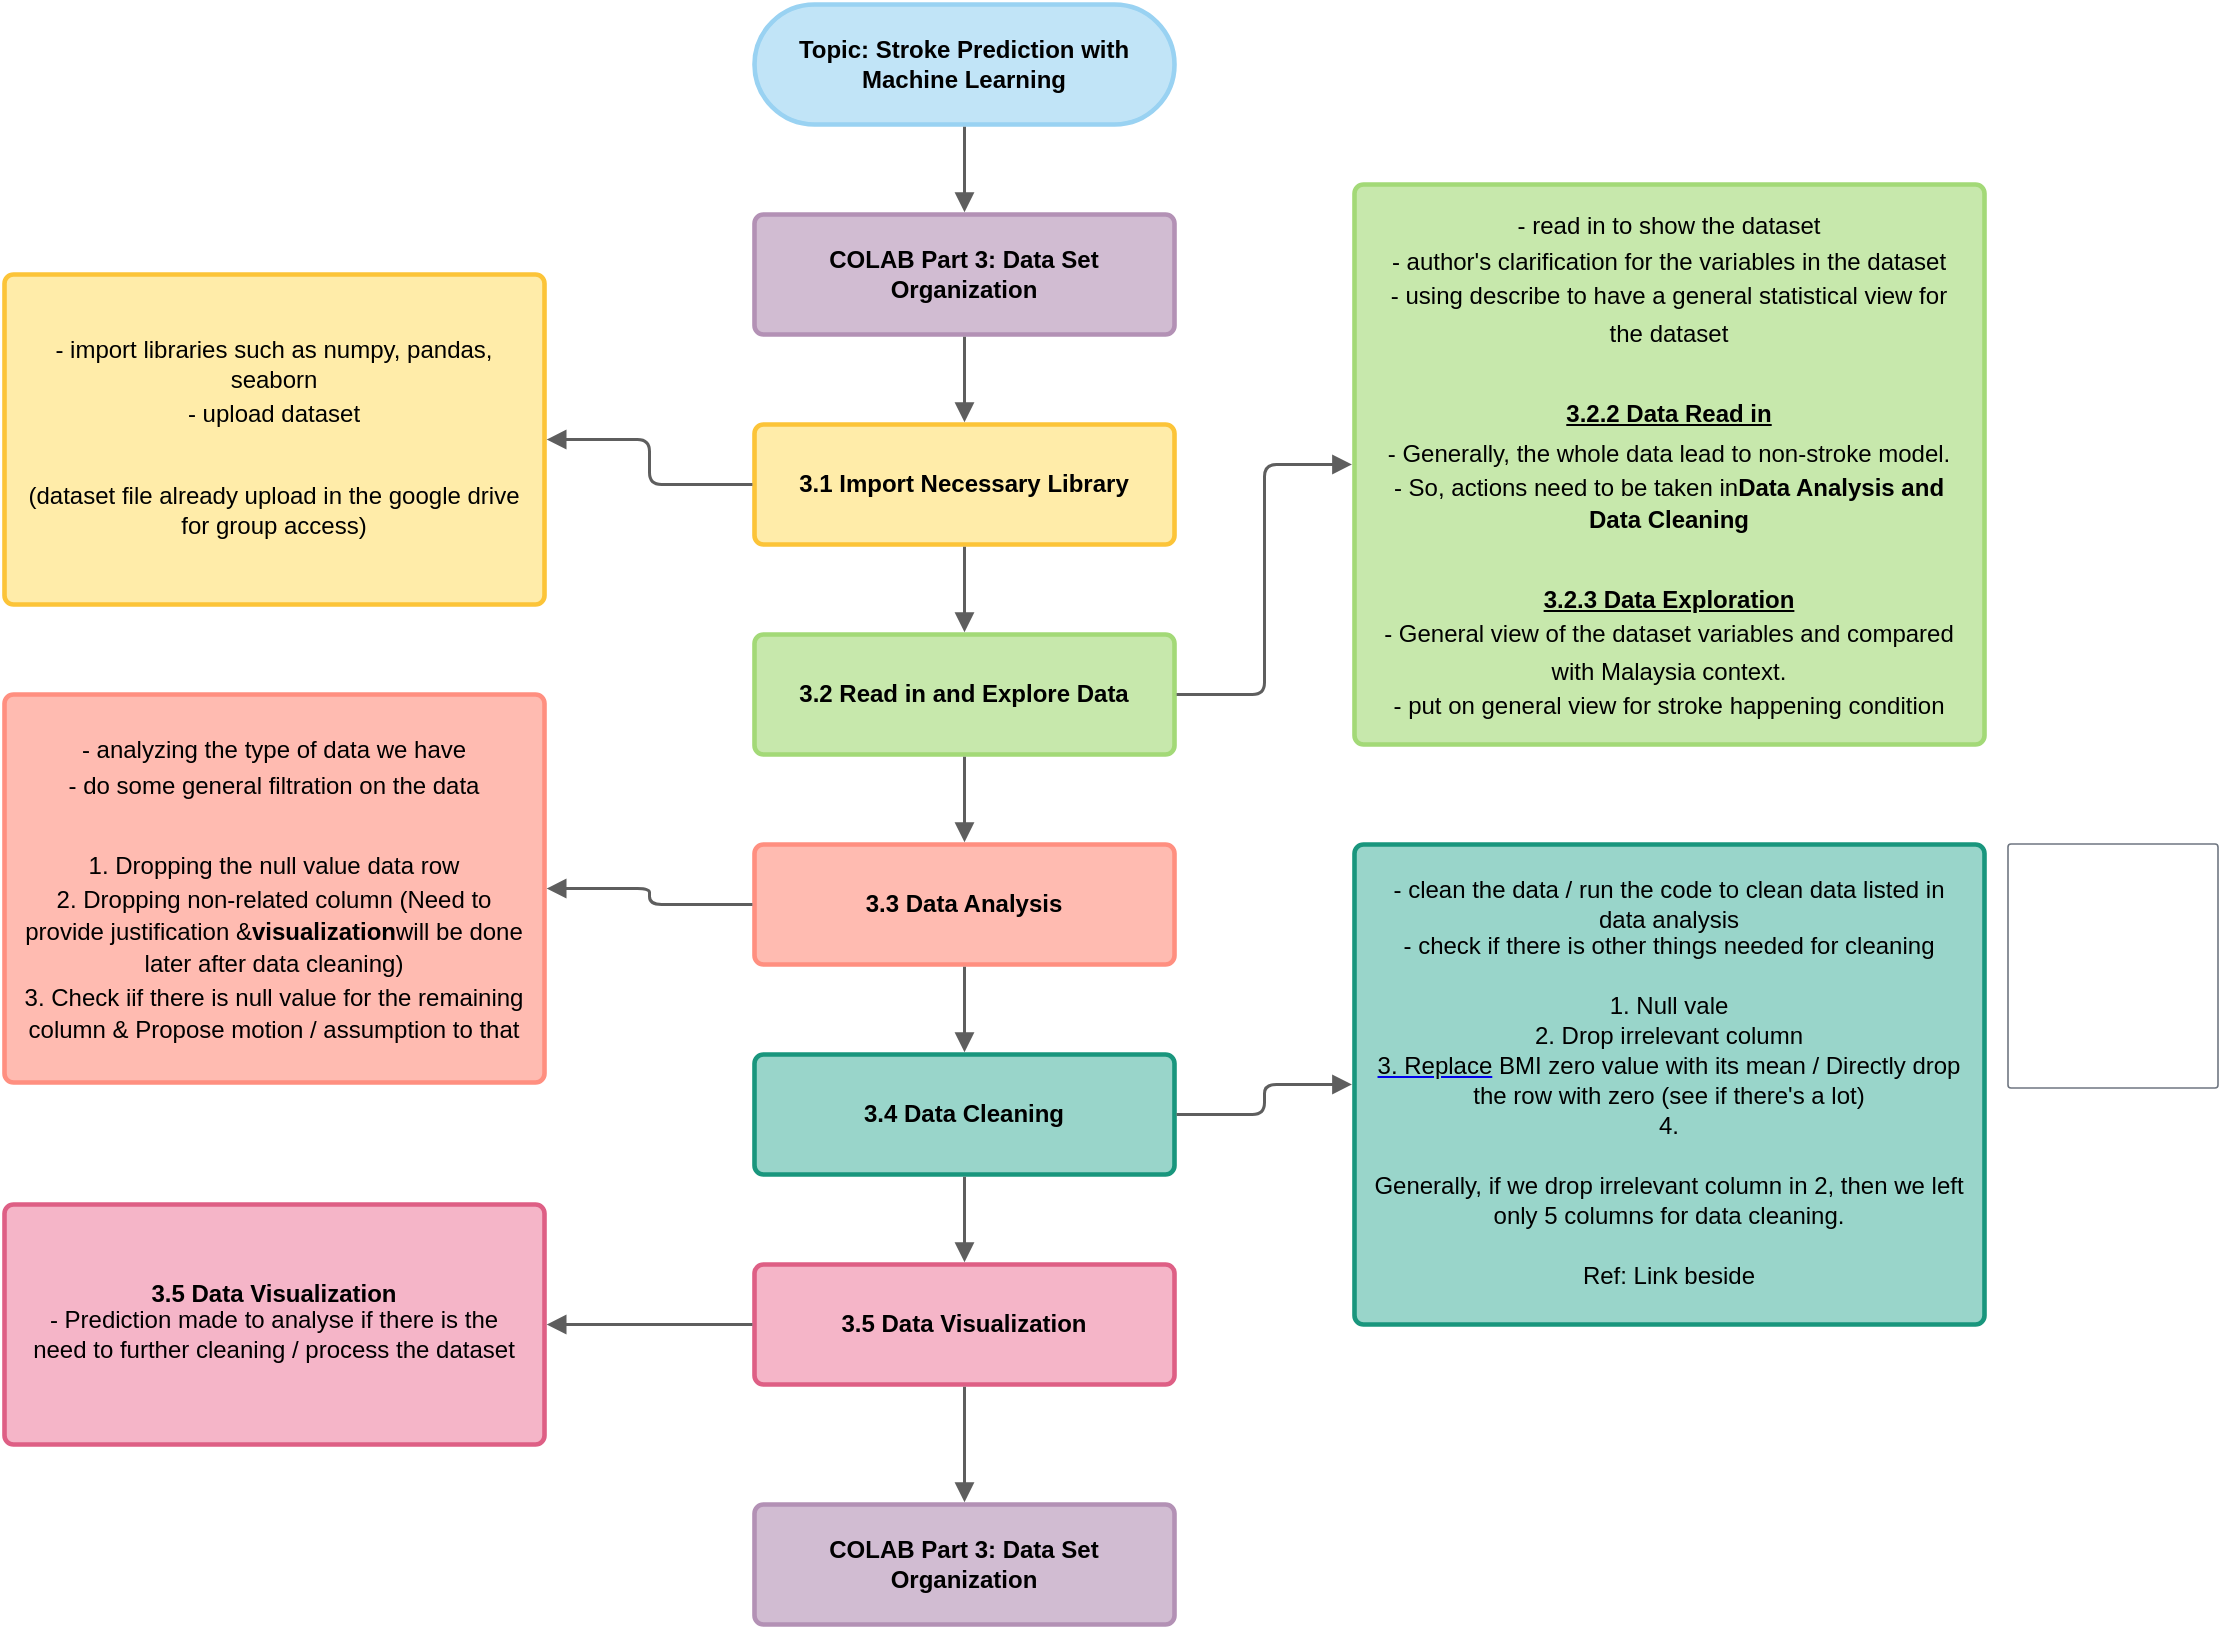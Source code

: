 <mxfile version="16.4.0" type="github">
  <diagram id="ooaYrUF1-5S8n0HTppZp" name="Page-1">
    <mxGraphModel dx="1673" dy="865" grid="1" gridSize="10" guides="1" tooltips="1" connect="1" arrows="1" fold="1" page="1" pageScale="1" pageWidth="850" pageHeight="1100" math="0" shadow="0">
      <root>
        <mxCell id="0" />
        <mxCell id="1" parent="0" />
        <UserObject label="Topic: Stroke Prediction with Machine Learning" lucidchartObjectId="8cnJhSX4lBXa" id="iClK4mFfYUVezQ7BmAFP-1">
          <mxCell style="html=1;overflow=block;blockSpacing=1;whiteSpace=wrap;rounded=1;arcSize=50;fontSize=12;fontColor=default;fontStyle=1;spacing=3.8;verticalAlign=middle;strokeColor=#99d2f2;strokeOpacity=100;fillOpacity=100;fillColor=#c1e4f7;strokeWidth=2.3;" vertex="1" parent="1">
            <mxGeometry x="455" y="40" width="210" height="60" as="geometry" />
          </mxCell>
        </UserObject>
        <UserObject label="COLAB Part 3: Data Set Organization" lucidchartObjectId="afnJjEzBT.UT" id="iClK4mFfYUVezQ7BmAFP-2">
          <mxCell style="html=1;overflow=block;blockSpacing=1;whiteSpace=wrap;fontSize=12;fontColor=default;fontStyle=1;align=center;spacing=9;strokeColor=#b391b5;strokeOpacity=100;fillOpacity=100;rounded=1;absoluteArcSize=1;arcSize=9;fillColor=#d1bcd2;strokeWidth=2.3;" vertex="1" parent="1">
            <mxGeometry x="455" y="145" width="210" height="60" as="geometry" />
          </mxCell>
        </UserObject>
        <UserObject label="3.1 Import Necessary Library" lucidchartObjectId="EfnJcRyTmGrh" id="iClK4mFfYUVezQ7BmAFP-3">
          <mxCell style="html=1;overflow=block;blockSpacing=1;whiteSpace=wrap;fontSize=12;fontColor=default;fontStyle=1;align=center;spacing=9;strokeColor=#fcc438;strokeOpacity=100;fillOpacity=100;rounded=1;absoluteArcSize=1;arcSize=9;fillColor=#ffeca9;strokeWidth=2.3;" vertex="1" parent="1">
            <mxGeometry x="455" y="250" width="210" height="60" as="geometry" />
          </mxCell>
        </UserObject>
        <UserObject label="&lt;div style=&quot;display: flex; justify-content: center; text-align: center; align-items: baseline; font-size: 0; line-height: 1.25;margin-top: -2px;&quot;&gt;&lt;span&gt;&lt;span style=&quot;font-size:12px;color:#000000;&quot;&gt;- import libraries such as numpy, pandas, seaborn&#xa;&lt;/span&gt;&lt;/span&gt;&lt;/div&gt;&lt;div style=&quot;display: flex; justify-content: center; text-align: center; align-items: baseline; font-size: 0; line-height: 1.25;margin-top: -2px;&quot;&gt;&lt;span&gt;&lt;span style=&quot;font-size:12px;color:#000000;&quot;&gt;- upload dataset&lt;/span&gt;&lt;span style=&quot;font-size:16px;color:#000000;&quot;&gt;&#xa;&lt;/span&gt;&lt;/span&gt;&lt;/div&gt;&lt;div style=&quot;display: flex; justify-content: center; text-align: center; align-items: baseline; font-size: 0; line-height: 1.25;margin-top: -2px;&quot;&gt;&lt;span&gt;&lt;span style=&quot;font-size:13px;color:#000000;&quot;&gt;&lt;span style=&quot;font-size:12px;color:#000000;&quot;&gt;&#xa;&lt;/span&gt;&lt;/span&gt;&lt;/span&gt;&lt;/div&gt;&lt;div style=&quot;display: flex; justify-content: center; text-align: center; align-items: baseline; font-size: 0; line-height: 1.25;margin-top: -2px;&quot;&gt;&lt;span&gt;&lt;span style=&quot;font-size:12px;color:#000000;&quot;&gt;&#xa;&lt;/span&gt;&lt;/span&gt;&lt;/div&gt;&lt;div style=&quot;display: flex; justify-content: center; text-align: center; align-items: baseline; font-size: 0; line-height: 1.25;margin-top: -2px;&quot;&gt;&lt;span&gt;&lt;span style=&quot;font-size:12px;color:#000000;&quot;&gt;(dataset file already upload in the google drive for group access)&lt;/span&gt;&lt;/span&gt;&lt;/div&gt;" lucidchartObjectId="ognJABQhz4zC" id="iClK4mFfYUVezQ7BmAFP-4">
          <mxCell style="html=1;overflow=block;blockSpacing=1;whiteSpace=wrap;fontSize=13;spacing=9;strokeColor=#fcc438;strokeOpacity=100;fillOpacity=100;rounded=1;absoluteArcSize=1;arcSize=9;fillColor=#ffeca9;strokeWidth=2.3;" vertex="1" parent="1">
            <mxGeometry x="80" y="175" width="270" height="165" as="geometry" />
          </mxCell>
        </UserObject>
        <UserObject label="3.2 Read in and Explore Data" lucidchartObjectId="ghnJDiq96EXg" id="iClK4mFfYUVezQ7BmAFP-5">
          <mxCell style="html=1;overflow=block;blockSpacing=1;whiteSpace=wrap;fontSize=12;fontColor=default;fontStyle=1;align=center;spacing=9;strokeColor=#a3d977;strokeOpacity=100;fillOpacity=100;rounded=1;absoluteArcSize=1;arcSize=9;fillColor=#c7e8ac;strokeWidth=2.3;" vertex="1" parent="1">
            <mxGeometry x="455" y="355" width="210" height="60" as="geometry" />
          </mxCell>
        </UserObject>
        <UserObject label="&lt;div style=&quot;display: flex; justify-content: center; text-align: center; align-items: baseline; font-size: 0; line-height: 1.25;margin-top: -2px;&quot;&gt;&lt;span&gt;&lt;span style=&quot;font-size:12px;color:#000000;&quot;&gt;- read in to show the dataset&lt;/span&gt;&lt;span style=&quot;font-size:16px;color:#000000;&quot;&gt;&#xa;&lt;/span&gt;&lt;/span&gt;&lt;/div&gt;&lt;div style=&quot;display: flex; justify-content: center; text-align: center; align-items: baseline; font-size: 0; line-height: 1.25;margin-top: -2px;&quot;&gt;&lt;span&gt;&lt;span style=&quot;font-size:13px;color:#000000;&quot;&gt;&lt;span style=&quot;font-size:12px;color:#000000;&quot;&gt;- author&#39;s clarification for the variables in the dataset&lt;/span&gt;&lt;span style=&quot;font-size:16px;color:#000000;&quot;&gt;&#xa;&lt;/span&gt;&lt;span style=&quot;font-size:12px;color:#000000;&quot;&gt;- using describe to have a general statistical view for the dataset&lt;/span&gt;&lt;span style=&quot;font-size:16px;color:#000000;&quot;&gt;&#xa;&#xa;&lt;/span&gt;&lt;span style=&quot;font-size:12px;color:#000000;font-weight: bold;text-decoration: underline;&quot;&gt;3.2.2 Data Read in&lt;/span&gt;&lt;span style=&quot;font-size:16px;color:#000000;&quot;&gt;&#xa;&lt;/span&gt;&lt;span style=&quot;font-size:12px;color:#000000;&quot;&gt;- Generally, the whole data lead to non-stroke model.&lt;/span&gt;&lt;span style=&quot;font-size:16px;color:#000000;&quot;&gt;&#xa;&lt;/span&gt;&lt;span style=&quot;font-size:12px;color:#000000;&quot;&gt;&lt;span style=&quot;font-size:12px;color:#000000;&quot;&gt;- So, actions need to be taken in&lt;/span&gt;&lt;span style=&quot;font-size:12px;color:#000000;font-weight: bold;&quot;&gt;Data Analysis and Data Cleaning&#xa;&lt;/span&gt;&lt;span style=&quot;font-size:16px;color:#000000;&quot;&gt;&#xa;&lt;/span&gt;&lt;span style=&quot;font-size:12px;color:#000000;font-weight: bold;text-decoration: underline;&quot;&gt;3.2.3 Data Exploration&lt;/span&gt;&lt;span style=&quot;font-size:16px;color:#000000;&quot;&gt;&#xa;&lt;/span&gt;&lt;span style=&quot;font-size:12px;color:#000000;&quot;&gt;- General view of the dataset variables and compared with Malaysia context.&lt;/span&gt;&lt;span style=&quot;font-size:16px;color:#000000;&quot;&gt;&#xa;&lt;/span&gt;&lt;span style=&quot;font-size:12px;color:#000000;&quot;&gt;- put on general view for stroke happening condition&lt;/span&gt;&lt;/span&gt;&lt;/span&gt;&lt;/span&gt;&lt;/div&gt;" lucidchartObjectId="_hnJP__V36nc" id="iClK4mFfYUVezQ7BmAFP-6">
          <mxCell style="html=1;overflow=block;blockSpacing=1;whiteSpace=wrap;fontSize=13;spacing=9;strokeColor=#a3d977;strokeOpacity=100;fillOpacity=100;rounded=1;absoluteArcSize=1;arcSize=9;fillColor=#c7e8ac;strokeWidth=2.3;" vertex="1" parent="1">
            <mxGeometry x="755" y="130" width="315" height="280" as="geometry" />
          </mxCell>
        </UserObject>
        <UserObject label="" lucidchartObjectId="CinJOBCGQvyN" id="iClK4mFfYUVezQ7BmAFP-7">
          <mxCell style="html=1;jettySize=18;whiteSpace=wrap;fontSize=13;strokeColor=#5E5E5E;strokeWidth=1.5;rounded=1;arcSize=12;edgeStyle=orthogonalEdgeStyle;startArrow=none;endArrow=block;endFill=1;exitX=0.5;exitY=1.019;exitPerimeter=0;entryX=0.5;entryY=-0.019;entryPerimeter=0;" edge="1" parent="1" source="iClK4mFfYUVezQ7BmAFP-1" target="iClK4mFfYUVezQ7BmAFP-2">
            <mxGeometry width="100" height="100" relative="1" as="geometry">
              <Array as="points" />
            </mxGeometry>
          </mxCell>
        </UserObject>
        <UserObject label="" lucidchartObjectId="EinJEjpip-ox" id="iClK4mFfYUVezQ7BmAFP-8">
          <mxCell style="html=1;jettySize=18;whiteSpace=wrap;fontSize=13;strokeColor=#5E5E5E;strokeWidth=1.5;rounded=1;arcSize=12;edgeStyle=orthogonalEdgeStyle;startArrow=none;endArrow=block;endFill=1;exitX=0.5;exitY=1.019;exitPerimeter=0;entryX=0.5;entryY=-0.019;entryPerimeter=0;" edge="1" parent="1" source="iClK4mFfYUVezQ7BmAFP-2" target="iClK4mFfYUVezQ7BmAFP-3">
            <mxGeometry width="100" height="100" relative="1" as="geometry">
              <Array as="points" />
            </mxGeometry>
          </mxCell>
        </UserObject>
        <UserObject label="" lucidchartObjectId="GinJkE8Fjknz" id="iClK4mFfYUVezQ7BmAFP-9">
          <mxCell style="html=1;jettySize=18;whiteSpace=wrap;fontSize=13;strokeColor=#5E5E5E;strokeWidth=1.5;rounded=1;arcSize=12;edgeStyle=orthogonalEdgeStyle;startArrow=none;endArrow=block;endFill=1;exitX=0.5;exitY=1.019;exitPerimeter=0;entryX=0.5;entryY=-0.019;entryPerimeter=0;" edge="1" parent="1" source="iClK4mFfYUVezQ7BmAFP-3" target="iClK4mFfYUVezQ7BmAFP-5">
            <mxGeometry width="100" height="100" relative="1" as="geometry">
              <Array as="points" />
            </mxGeometry>
          </mxCell>
        </UserObject>
        <UserObject label="" lucidchartObjectId="IinJVPl86oxC" id="iClK4mFfYUVezQ7BmAFP-10">
          <mxCell style="html=1;jettySize=18;whiteSpace=wrap;fontSize=13;strokeColor=#5E5E5E;strokeWidth=1.5;rounded=1;arcSize=12;edgeStyle=orthogonalEdgeStyle;startArrow=none;endArrow=block;endFill=1;exitX=-0.005;exitY=0.5;exitPerimeter=0;entryX=1.004;entryY=0.5;entryPerimeter=0;" edge="1" parent="1" source="iClK4mFfYUVezQ7BmAFP-3" target="iClK4mFfYUVezQ7BmAFP-4">
            <mxGeometry width="100" height="100" relative="1" as="geometry">
              <Array as="points" />
            </mxGeometry>
          </mxCell>
        </UserObject>
        <UserObject label="" lucidchartObjectId="LinJieW_H1Wr" id="iClK4mFfYUVezQ7BmAFP-11">
          <mxCell style="html=1;jettySize=18;whiteSpace=wrap;fontSize=13;strokeColor=#5E5E5E;strokeWidth=1.5;rounded=1;arcSize=12;edgeStyle=orthogonalEdgeStyle;startArrow=none;endArrow=block;endFill=1;exitX=1.005;exitY=0.5;exitPerimeter=0;entryX=-0.004;entryY=0.5;entryPerimeter=0;" edge="1" parent="1" source="iClK4mFfYUVezQ7BmAFP-5" target="iClK4mFfYUVezQ7BmAFP-6">
            <mxGeometry width="100" height="100" relative="1" as="geometry">
              <Array as="points" />
            </mxGeometry>
          </mxCell>
        </UserObject>
        <UserObject label="3.3 Data Analysis" lucidchartObjectId="QinJ2CU5VlnR" id="iClK4mFfYUVezQ7BmAFP-12">
          <mxCell style="html=1;overflow=block;blockSpacing=1;whiteSpace=wrap;fontSize=12;fontColor=default;fontStyle=1;align=center;spacing=9;strokeColor=#ff8f80;strokeOpacity=100;fillOpacity=100;rounded=1;absoluteArcSize=1;arcSize=9;fillColor=#ffbbb1;strokeWidth=2.3;" vertex="1" parent="1">
            <mxGeometry x="455" y="460" width="210" height="60" as="geometry" />
          </mxCell>
        </UserObject>
        <UserObject label="&lt;div style=&quot;display: flex; justify-content: center; text-align: center; align-items: baseline; font-size: 0; line-height: 1.25;margin-top: -2px;&quot;&gt;&lt;span&gt;&lt;span style=&quot;font-size:12px;color:#000000;&quot;&gt;- analyzing the type of data we have&lt;/span&gt;&lt;span style=&quot;font-size:16px;color:#000000;&quot;&gt;&#xa;&lt;/span&gt;&lt;/span&gt;&lt;/div&gt;&lt;div style=&quot;display: flex; justify-content: center; text-align: center; align-items: baseline; font-size: 0; line-height: 1.25;margin-top: -2px;&quot;&gt;&lt;span&gt;&lt;span style=&quot;font-size:13px;color:#000000;&quot;&gt;&lt;span style=&quot;font-size:12px;color:#000000;&quot;&gt;- do some general filtration on the data&lt;/span&gt;&lt;span style=&quot;font-size:16px;color:#000000;&quot;&gt;&#xa;&#xa;&lt;/span&gt;&lt;span style=&quot;font-size:12px;color:#000000;&quot;&gt;1. Dropping the null value data row&lt;/span&gt;&lt;span style=&quot;font-size:16px;color:#000000;&quot;&gt;&#xa;&lt;/span&gt;&lt;span style=&quot;font-size:12px;color:#000000;&quot;&gt;&lt;span style=&quot;font-size:12px;color:#000000;&quot;&gt;2. Dropping non-related column (Need to provide justification &amp;&lt;/span&gt;&lt;span style=&quot;font-size:12px;color:#000000;font-weight: bold;&quot;&gt;visualization&lt;/span&gt;will be done later after data cleaning) &#xa;3. Check iif there is null value for the remaining column &amp; Propose motion / assumption to that&lt;/span&gt;&lt;/span&gt;&lt;/span&gt;&lt;/div&gt;" lucidchartObjectId="mjnJ2bgbyIi7" id="iClK4mFfYUVezQ7BmAFP-13">
          <mxCell style="html=1;overflow=block;blockSpacing=1;whiteSpace=wrap;fontSize=13;spacing=9;strokeColor=#ff8f80;strokeOpacity=100;fillOpacity=100;rounded=1;absoluteArcSize=1;arcSize=9;fillColor=#ffbbb1;strokeWidth=2.3;" vertex="1" parent="1">
            <mxGeometry x="80" y="385" width="270" height="194" as="geometry" />
          </mxCell>
        </UserObject>
        <UserObject label="3.4 Data Cleaning" lucidchartObjectId="CknJSseMSpX-" id="iClK4mFfYUVezQ7BmAFP-14">
          <mxCell style="html=1;overflow=block;blockSpacing=1;whiteSpace=wrap;fontSize=12;fontColor=default;fontStyle=1;align=center;spacing=9;strokeColor=#19967d;strokeOpacity=100;fillOpacity=100;rounded=1;absoluteArcSize=1;arcSize=9;fillColor=#99d5ca;strokeWidth=2.3;" vertex="1" parent="1">
            <mxGeometry x="455" y="565" width="210" height="60" as="geometry" />
          </mxCell>
        </UserObject>
        <UserObject label="&lt;div style=&quot;display: flex ; justify-content: center ; text-align: center ; align-items: baseline ; font-size: 0 ; line-height: 1.25 ; margin-top: -2px&quot;&gt;&lt;span&gt;&lt;span style=&quot;font-size: 12px ; color: #000000&quot;&gt;- clean the data / run the code to clean data listed in data analysis&#xa;&lt;/span&gt;&lt;/span&gt;&lt;/div&gt;&lt;div style=&quot;display: flex ; justify-content: center ; text-align: center ; align-items: baseline ; font-size: 0 ; line-height: 1.25 ; margin-top: -2px&quot;&gt;&lt;span&gt;&lt;span style=&quot;font-size: 12px ; color: #000000&quot;&gt;&lt;span style=&quot;font-size: 12px ; color: #000000&quot;&gt;- check if there is other things needed for cleaning&#xa;&#xa;1. Null vale&#xa;2. Drop irrelevant column&#xa;&lt;/span&gt;&lt;a href=&quot;http://3.Replace&quot;&gt;&lt;span style=&quot;font-size: 12px ; color: #000000&quot;&gt;3.  Replace&lt;/span&gt;&lt;/a&gt; BMI zero value with its mean / Directly drop the row with zero (see if there&#39;s a lot)&#xa;4. &#xa;&#xa;Generally, if we drop irrelevant column in 2, then we left only 5 columns for data cleaning. &#xa;&#xa;Ref: Link beside&lt;/span&gt;&lt;/span&gt;&lt;/div&gt;" lucidchartObjectId="hlnJ5d-JTx6r" id="iClK4mFfYUVezQ7BmAFP-15">
          <mxCell style="html=1;overflow=block;blockSpacing=1;whiteSpace=wrap;fontSize=13;spacing=9;strokeColor=#19967d;strokeOpacity=100;fillOpacity=100;rounded=1;absoluteArcSize=1;arcSize=9;fillColor=#99d5ca;strokeWidth=2.3;" vertex="1" parent="1">
            <mxGeometry x="755" y="460" width="315" height="240" as="geometry" />
          </mxCell>
        </UserObject>
        <UserObject label="3.5 Data Visualization" lucidchartObjectId="rnnJKar176Yp" id="iClK4mFfYUVezQ7BmAFP-16">
          <mxCell style="html=1;overflow=block;blockSpacing=1;whiteSpace=wrap;fontSize=12;fontColor=default;fontStyle=1;align=center;spacing=9;strokeColor=#de5f85;strokeOpacity=100;fillOpacity=100;rounded=1;absoluteArcSize=1;arcSize=9;fillColor=#f5b5c8;strokeWidth=2.3;" vertex="1" parent="1">
            <mxGeometry x="455" y="670" width="210" height="60" as="geometry" />
          </mxCell>
        </UserObject>
        <UserObject label="" lucidchartObjectId="vnnJ.1UeR3P-" id="iClK4mFfYUVezQ7BmAFP-17">
          <mxCell style="html=1;jettySize=18;whiteSpace=wrap;fontSize=13;strokeColor=#5E5E5E;strokeWidth=1.5;rounded=1;arcSize=12;edgeStyle=orthogonalEdgeStyle;startArrow=none;endArrow=block;endFill=1;exitX=0.5;exitY=1.019;exitPerimeter=0;entryX=0.5;entryY=-0.019;entryPerimeter=0;" edge="1" parent="1" source="iClK4mFfYUVezQ7BmAFP-5" target="iClK4mFfYUVezQ7BmAFP-12">
            <mxGeometry width="100" height="100" relative="1" as="geometry">
              <Array as="points" />
            </mxGeometry>
          </mxCell>
        </UserObject>
        <UserObject label="" lucidchartObjectId="xnnJnxboFc9v" id="iClK4mFfYUVezQ7BmAFP-18">
          <mxCell style="html=1;jettySize=18;whiteSpace=wrap;fontSize=13;strokeColor=#5E5E5E;strokeWidth=1.5;rounded=1;arcSize=12;edgeStyle=orthogonalEdgeStyle;startArrow=none;endArrow=block;endFill=1;exitX=0.5;exitY=1.019;exitPerimeter=0;entryX=0.5;entryY=-0.019;entryPerimeter=0;" edge="1" parent="1" source="iClK4mFfYUVezQ7BmAFP-12" target="iClK4mFfYUVezQ7BmAFP-14">
            <mxGeometry width="100" height="100" relative="1" as="geometry">
              <Array as="points" />
            </mxGeometry>
          </mxCell>
        </UserObject>
        <UserObject label="" lucidchartObjectId="znnJT7k246MD" id="iClK4mFfYUVezQ7BmAFP-19">
          <mxCell style="html=1;jettySize=18;whiteSpace=wrap;fontSize=13;strokeColor=#5E5E5E;strokeWidth=1.5;rounded=1;arcSize=12;edgeStyle=orthogonalEdgeStyle;startArrow=none;endArrow=block;endFill=1;exitX=0.5;exitY=1.019;exitPerimeter=0;entryX=0.5;entryY=-0.019;entryPerimeter=0;" edge="1" parent="1" source="iClK4mFfYUVezQ7BmAFP-14" target="iClK4mFfYUVezQ7BmAFP-16">
            <mxGeometry width="100" height="100" relative="1" as="geometry">
              <Array as="points" />
            </mxGeometry>
          </mxCell>
        </UserObject>
        <UserObject label="" lucidchartObjectId="QnnJbKbmpCjj" id="iClK4mFfYUVezQ7BmAFP-20">
          <mxCell style="html=1;jettySize=18;whiteSpace=wrap;fontSize=13;strokeColor=#5E5E5E;strokeWidth=1.5;rounded=1;arcSize=12;edgeStyle=orthogonalEdgeStyle;startArrow=none;endArrow=block;endFill=1;exitX=-0.005;exitY=0.5;exitPerimeter=0;entryX=1.004;entryY=0.5;entryPerimeter=0;" edge="1" parent="1" source="iClK4mFfYUVezQ7BmAFP-12" target="iClK4mFfYUVezQ7BmAFP-13">
            <mxGeometry width="100" height="100" relative="1" as="geometry">
              <Array as="points" />
            </mxGeometry>
          </mxCell>
        </UserObject>
        <UserObject label="" lucidchartObjectId="TnnJLPU903XG" id="iClK4mFfYUVezQ7BmAFP-21">
          <mxCell style="html=1;jettySize=18;whiteSpace=wrap;fontSize=13;strokeColor=#5E5E5E;strokeWidth=1.5;rounded=1;arcSize=12;edgeStyle=orthogonalEdgeStyle;startArrow=none;endArrow=block;endFill=1;exitX=1.005;exitY=0.5;exitPerimeter=0;entryX=-0.004;entryY=0.5;entryPerimeter=0;" edge="1" parent="1" source="iClK4mFfYUVezQ7BmAFP-14" target="iClK4mFfYUVezQ7BmAFP-15">
            <mxGeometry width="100" height="100" relative="1" as="geometry">
              <Array as="points" />
            </mxGeometry>
          </mxCell>
        </UserObject>
        <UserObject label="&lt;div style=&quot;display: flex; justify-content: center; text-align: center; align-items: baseline; font-size: 0; line-height: 1.25;margin-top: -2px;&quot;&gt;&lt;span&gt;&lt;span style=&quot;font-size:12px;color:#000000;font-weight: bold;&quot;&gt;3.5 Data Visualization&#xa;&lt;/span&gt;&lt;/span&gt;&lt;/div&gt;&lt;div style=&quot;display: flex; justify-content: center; text-align: center; align-items: baseline; font-size: 0; line-height: 1.25;margin-top: -2px;&quot;&gt;&lt;span&gt;&lt;span style=&quot;font-size:12px;color:#000000;&quot;&gt;&lt;span style=&quot;font-size:12px;color:#000000;&quot;&gt;- Prediction made to analyse if there is the need to further cleaning / process the dataset&lt;/span&gt;&lt;/span&gt;&lt;/span&gt;&lt;/div&gt;" lucidchartObjectId="sonJXv4HvkoY" id="iClK4mFfYUVezQ7BmAFP-22">
          <mxCell style="html=1;overflow=block;blockSpacing=1;whiteSpace=wrap;fontSize=13;spacing=9;strokeColor=#de5f85;strokeOpacity=100;fillOpacity=100;rounded=1;absoluteArcSize=1;arcSize=9;fillColor=#f5b5c8;strokeWidth=2.3;" vertex="1" parent="1">
            <mxGeometry x="80" y="640" width="270" height="120" as="geometry" />
          </mxCell>
        </UserObject>
        <UserObject label="" lucidchartObjectId="KonJFP81pF_y" id="iClK4mFfYUVezQ7BmAFP-23">
          <mxCell style="html=1;jettySize=18;whiteSpace=wrap;fontSize=13;strokeColor=#5E5E5E;strokeWidth=1.5;rounded=1;arcSize=12;edgeStyle=orthogonalEdgeStyle;startArrow=none;endArrow=block;endFill=1;exitX=-0.005;exitY=0.5;exitPerimeter=0;entryX=1.004;entryY=0.5;entryPerimeter=0;" edge="1" parent="1" source="iClK4mFfYUVezQ7BmAFP-16" target="iClK4mFfYUVezQ7BmAFP-22">
            <mxGeometry width="100" height="100" relative="1" as="geometry">
              <Array as="points" />
            </mxGeometry>
          </mxCell>
        </UserObject>
        <UserObject label="" lucidchartObjectId="2AnJZeRHEsuE" id="iClK4mFfYUVezQ7BmAFP-24">
          <mxCell style="html=1;overflow=block;blockSpacing=1;whiteSpace=wrap;fontSize=13;align=left;spacing=0;verticalAlign=top;strokeColor=#6f7681;strokeOpacity=100;rounded=1;absoluteArcSize=1;arcSize=3;strokeWidth=0.8;" vertex="1" parent="1">
            <mxGeometry x="1082" y="460" width="105" height="122" as="geometry" />
          </mxCell>
        </UserObject>
        <UserObject label="COLAB Part 3: Data Set Organization" lucidchartObjectId="1bEL05.TaNLx" id="iClK4mFfYUVezQ7BmAFP-25">
          <mxCell style="html=1;overflow=block;blockSpacing=1;whiteSpace=wrap;fontSize=12;fontColor=default;fontStyle=1;align=center;spacing=9;strokeColor=#b391b5;strokeOpacity=100;fillOpacity=100;rounded=1;absoluteArcSize=1;arcSize=9;fillColor=#d1bcd2;strokeWidth=2.3;" vertex="1" parent="1">
            <mxGeometry x="455" y="790" width="210" height="60" as="geometry" />
          </mxCell>
        </UserObject>
        <UserObject label="" lucidchartObjectId="6bELj2S58yJ5" id="iClK4mFfYUVezQ7BmAFP-26">
          <mxCell style="html=1;jettySize=18;whiteSpace=wrap;fontSize=13;strokeColor=#5E5E5E;strokeWidth=1.5;rounded=1;arcSize=12;edgeStyle=orthogonalEdgeStyle;startArrow=none;endArrow=block;endFill=1;exitX=0.5;exitY=1.019;exitPerimeter=0;entryX=0.5;entryY=-0.019;entryPerimeter=0;" edge="1" parent="1" source="iClK4mFfYUVezQ7BmAFP-16" target="iClK4mFfYUVezQ7BmAFP-25">
            <mxGeometry width="100" height="100" relative="1" as="geometry">
              <Array as="points" />
            </mxGeometry>
          </mxCell>
        </UserObject>
      </root>
    </mxGraphModel>
  </diagram>
</mxfile>
